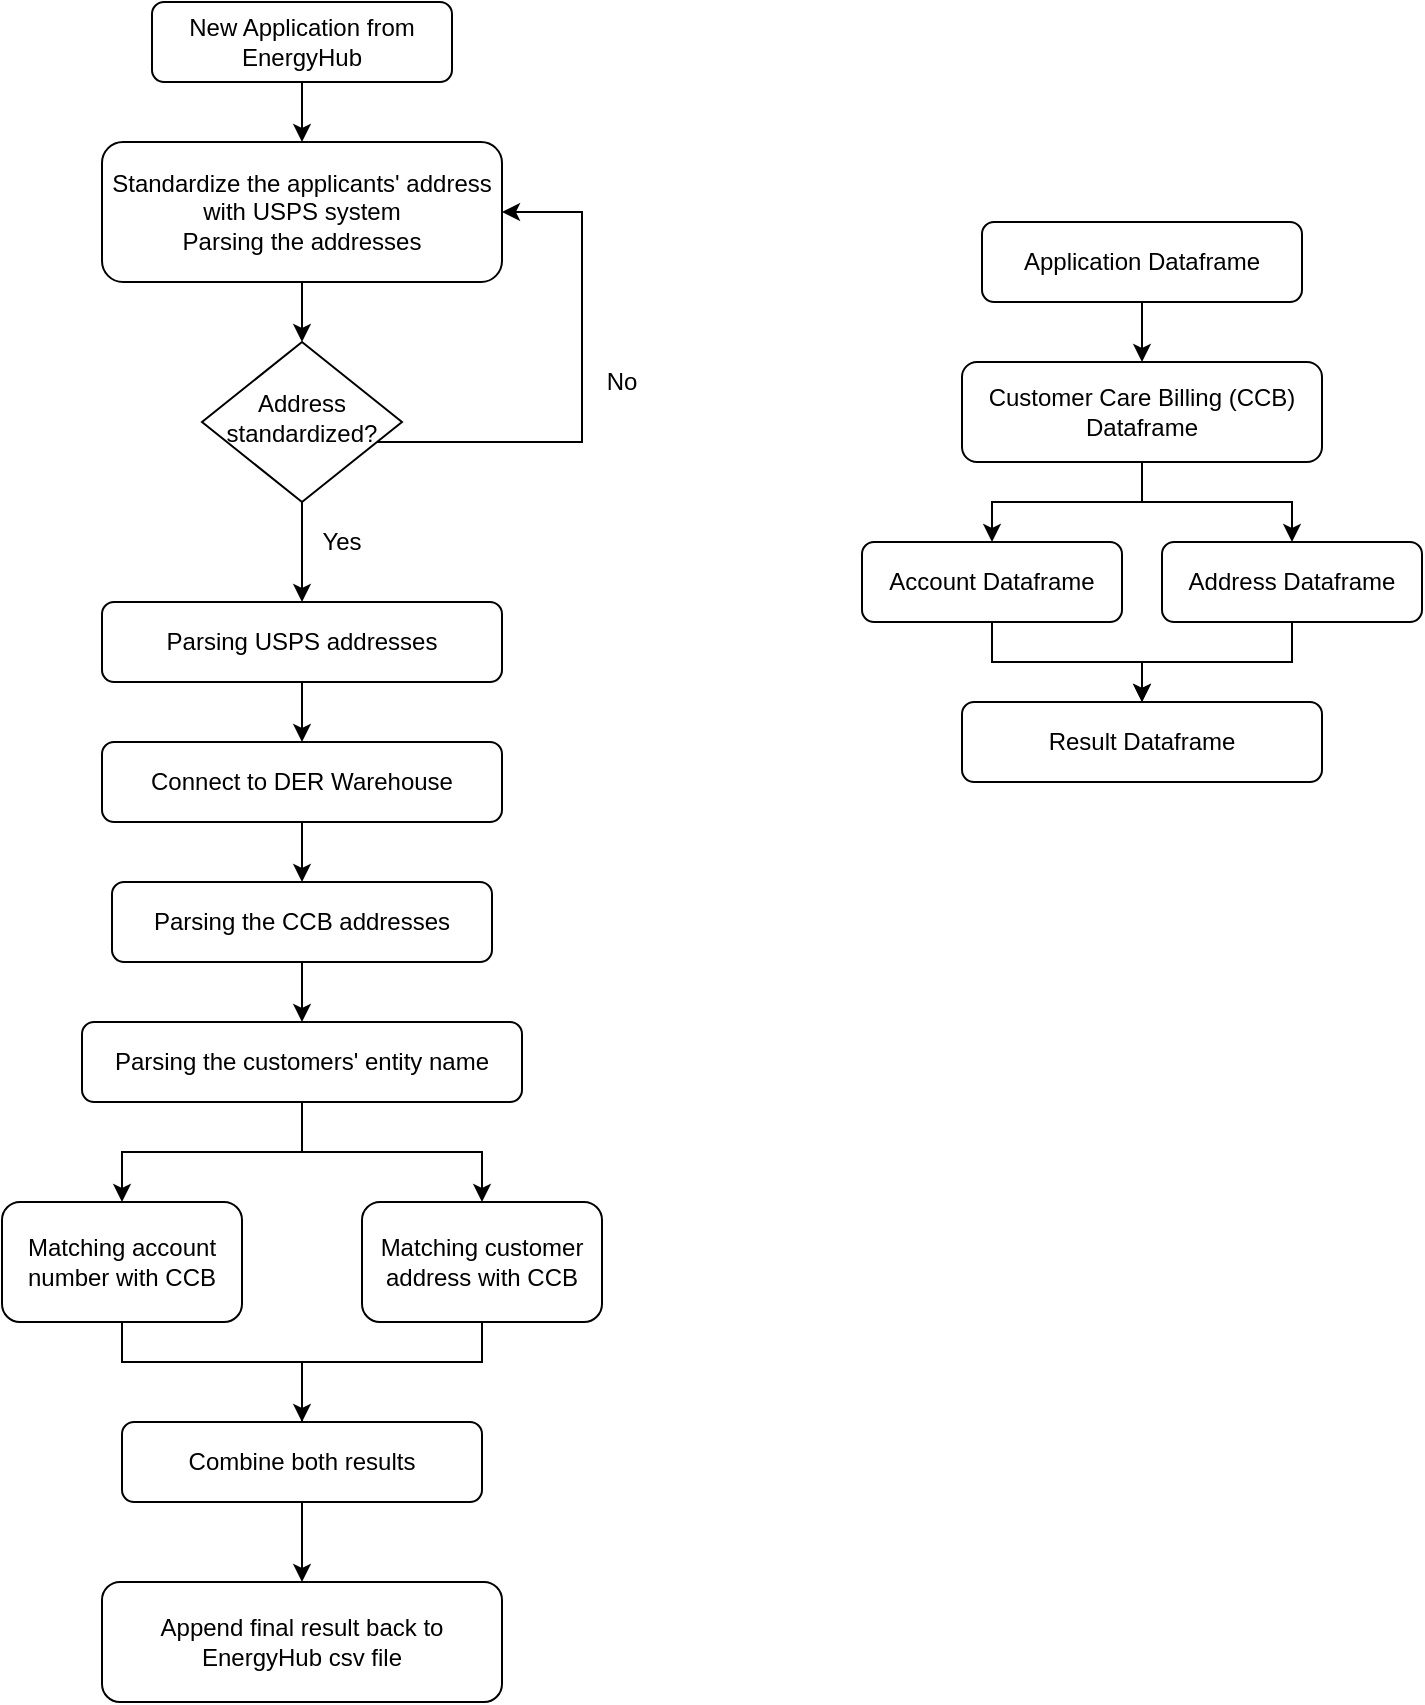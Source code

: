 <mxfile version="13.5.5" type="github">
  <diagram id="C5RBs43oDa-KdzZeNtuy" name="Page-1">
    <mxGraphModel dx="1517" dy="1025" grid="1" gridSize="10" guides="1" tooltips="1" connect="1" arrows="1" fold="1" page="1" pageScale="1" pageWidth="827" pageHeight="1169" math="0" shadow="0">
      <root>
        <mxCell id="WIyWlLk6GJQsqaUBKTNV-0" />
        <mxCell id="WIyWlLk6GJQsqaUBKTNV-1" parent="WIyWlLk6GJQsqaUBKTNV-0" />
        <mxCell id="HHsFAeuTzGe_5ZLNcvfG-2" value="" style="edgeStyle=orthogonalEdgeStyle;rounded=0;orthogonalLoop=1;jettySize=auto;html=1;" parent="WIyWlLk6GJQsqaUBKTNV-1" source="WIyWlLk6GJQsqaUBKTNV-3" target="HHsFAeuTzGe_5ZLNcvfG-0" edge="1">
          <mxGeometry relative="1" as="geometry" />
        </mxCell>
        <mxCell id="WIyWlLk6GJQsqaUBKTNV-3" value="New Application from EnergyHub" style="rounded=1;whiteSpace=wrap;html=1;fontSize=12;glass=0;strokeWidth=1;shadow=0;" parent="WIyWlLk6GJQsqaUBKTNV-1" vertex="1">
          <mxGeometry x="145" y="60" width="150" height="40" as="geometry" />
        </mxCell>
        <mxCell id="HHsFAeuTzGe_5ZLNcvfG-4" style="edgeStyle=orthogonalEdgeStyle;rounded=0;orthogonalLoop=1;jettySize=auto;html=1;entryX=1;entryY=0.5;entryDx=0;entryDy=0;" parent="WIyWlLk6GJQsqaUBKTNV-1" source="WIyWlLk6GJQsqaUBKTNV-10" target="HHsFAeuTzGe_5ZLNcvfG-0" edge="1">
          <mxGeometry relative="1" as="geometry">
            <mxPoint x="360" y="210" as="targetPoint" />
            <Array as="points">
              <mxPoint x="360" y="280" />
              <mxPoint x="360" y="165" />
            </Array>
          </mxGeometry>
        </mxCell>
        <mxCell id="HHsFAeuTzGe_5ZLNcvfG-38" style="edgeStyle=orthogonalEdgeStyle;rounded=0;orthogonalLoop=1;jettySize=auto;html=1;entryX=0.5;entryY=0;entryDx=0;entryDy=0;" parent="WIyWlLk6GJQsqaUBKTNV-1" source="WIyWlLk6GJQsqaUBKTNV-10" target="HHsFAeuTzGe_5ZLNcvfG-37" edge="1">
          <mxGeometry relative="1" as="geometry" />
        </mxCell>
        <mxCell id="WIyWlLk6GJQsqaUBKTNV-10" value="Address standardized?" style="rhombus;whiteSpace=wrap;html=1;shadow=0;fontFamily=Helvetica;fontSize=12;align=center;strokeWidth=1;spacing=6;spacingTop=-4;" parent="WIyWlLk6GJQsqaUBKTNV-1" vertex="1">
          <mxGeometry x="170" y="230" width="100" height="80" as="geometry" />
        </mxCell>
        <mxCell id="HHsFAeuTzGe_5ZLNcvfG-3" value="" style="edgeStyle=orthogonalEdgeStyle;rounded=0;orthogonalLoop=1;jettySize=auto;html=1;" parent="WIyWlLk6GJQsqaUBKTNV-1" source="HHsFAeuTzGe_5ZLNcvfG-0" target="WIyWlLk6GJQsqaUBKTNV-10" edge="1">
          <mxGeometry relative="1" as="geometry" />
        </mxCell>
        <mxCell id="HHsFAeuTzGe_5ZLNcvfG-0" value="&lt;div&gt;Standardize the applicants&#39; address with USPS system&lt;/div&gt;&lt;div&gt;Parsing the addresses&lt;br&gt;&lt;/div&gt;" style="rounded=1;whiteSpace=wrap;html=1;" parent="WIyWlLk6GJQsqaUBKTNV-1" vertex="1">
          <mxGeometry x="120" y="130" width="200" height="70" as="geometry" />
        </mxCell>
        <mxCell id="HHsFAeuTzGe_5ZLNcvfG-5" value="No" style="text;html=1;strokeColor=none;fillColor=none;align=center;verticalAlign=middle;whiteSpace=wrap;rounded=0;" parent="WIyWlLk6GJQsqaUBKTNV-1" vertex="1">
          <mxGeometry x="360" y="240" width="40" height="20" as="geometry" />
        </mxCell>
        <mxCell id="HHsFAeuTzGe_5ZLNcvfG-33" style="edgeStyle=orthogonalEdgeStyle;rounded=0;orthogonalLoop=1;jettySize=auto;html=1;entryX=0.5;entryY=0;entryDx=0;entryDy=0;" parent="WIyWlLk6GJQsqaUBKTNV-1" source="HHsFAeuTzGe_5ZLNcvfG-6" target="HHsFAeuTzGe_5ZLNcvfG-28" edge="1">
          <mxGeometry relative="1" as="geometry" />
        </mxCell>
        <mxCell id="HHsFAeuTzGe_5ZLNcvfG-6" value="&lt;div align=&quot;center&quot;&gt;Connect to DER Warehouse&lt;br&gt;&lt;/div&gt;" style="rounded=1;whiteSpace=wrap;html=1;align=center;" parent="WIyWlLk6GJQsqaUBKTNV-1" vertex="1">
          <mxGeometry x="120" y="430" width="200" height="40" as="geometry" />
        </mxCell>
        <mxCell id="HHsFAeuTzGe_5ZLNcvfG-8" value="Yes" style="text;html=1;strokeColor=none;fillColor=none;align=center;verticalAlign=middle;whiteSpace=wrap;rounded=0;" parent="WIyWlLk6GJQsqaUBKTNV-1" vertex="1">
          <mxGeometry x="220" y="320" width="40" height="20" as="geometry" />
        </mxCell>
        <mxCell id="HHsFAeuTzGe_5ZLNcvfG-23" style="edgeStyle=orthogonalEdgeStyle;rounded=0;orthogonalLoop=1;jettySize=auto;html=1;entryX=0.5;entryY=0;entryDx=0;entryDy=0;" parent="WIyWlLk6GJQsqaUBKTNV-1" source="HHsFAeuTzGe_5ZLNcvfG-9" target="HHsFAeuTzGe_5ZLNcvfG-22" edge="1">
          <mxGeometry relative="1" as="geometry">
            <Array as="points">
              <mxPoint x="130" y="740" />
              <mxPoint x="220" y="740" />
              <mxPoint x="220" y="790" />
            </Array>
          </mxGeometry>
        </mxCell>
        <mxCell id="HHsFAeuTzGe_5ZLNcvfG-9" value="Matching account number with CCB" style="rounded=1;whiteSpace=wrap;html=1;" parent="WIyWlLk6GJQsqaUBKTNV-1" vertex="1">
          <mxGeometry x="70" y="660" width="120" height="60" as="geometry" />
        </mxCell>
        <mxCell id="HHsFAeuTzGe_5ZLNcvfG-25" value="" style="edgeStyle=orthogonalEdgeStyle;rounded=0;orthogonalLoop=1;jettySize=auto;html=1;" parent="WIyWlLk6GJQsqaUBKTNV-1" source="HHsFAeuTzGe_5ZLNcvfG-10" target="HHsFAeuTzGe_5ZLNcvfG-22" edge="1">
          <mxGeometry relative="1" as="geometry">
            <Array as="points">
              <mxPoint x="310" y="740" />
              <mxPoint x="220" y="740" />
            </Array>
          </mxGeometry>
        </mxCell>
        <mxCell id="HHsFAeuTzGe_5ZLNcvfG-10" value="Matching customer address with CCB" style="rounded=1;whiteSpace=wrap;html=1;" parent="WIyWlLk6GJQsqaUBKTNV-1" vertex="1">
          <mxGeometry x="250" y="660" width="120" height="60" as="geometry" />
        </mxCell>
        <mxCell id="HHsFAeuTzGe_5ZLNcvfG-15" value="" style="edgeStyle=orthogonalEdgeStyle;rounded=0;orthogonalLoop=1;jettySize=auto;html=1;" parent="WIyWlLk6GJQsqaUBKTNV-1" source="HHsFAeuTzGe_5ZLNcvfG-11" target="HHsFAeuTzGe_5ZLNcvfG-13" edge="1">
          <mxGeometry relative="1" as="geometry" />
        </mxCell>
        <mxCell id="HHsFAeuTzGe_5ZLNcvfG-16" style="edgeStyle=orthogonalEdgeStyle;rounded=0;orthogonalLoop=1;jettySize=auto;html=1;exitX=0.5;exitY=1;exitDx=0;exitDy=0;" parent="WIyWlLk6GJQsqaUBKTNV-1" source="HHsFAeuTzGe_5ZLNcvfG-11" target="HHsFAeuTzGe_5ZLNcvfG-12" edge="1">
          <mxGeometry relative="1" as="geometry" />
        </mxCell>
        <mxCell id="HHsFAeuTzGe_5ZLNcvfG-11" value="Customer Care Billing (CCB) Dataframe" style="rounded=1;whiteSpace=wrap;html=1;" parent="WIyWlLk6GJQsqaUBKTNV-1" vertex="1">
          <mxGeometry x="550" y="240" width="180" height="50" as="geometry" />
        </mxCell>
        <mxCell id="HHsFAeuTzGe_5ZLNcvfG-26" value="" style="edgeStyle=orthogonalEdgeStyle;rounded=0;orthogonalLoop=1;jettySize=auto;html=1;" parent="WIyWlLk6GJQsqaUBKTNV-1" source="HHsFAeuTzGe_5ZLNcvfG-12" target="HHsFAeuTzGe_5ZLNcvfG-19" edge="1">
          <mxGeometry relative="1" as="geometry" />
        </mxCell>
        <mxCell id="HHsFAeuTzGe_5ZLNcvfG-12" value="Account Dataframe" style="rounded=1;whiteSpace=wrap;html=1;" parent="WIyWlLk6GJQsqaUBKTNV-1" vertex="1">
          <mxGeometry x="500" y="330" width="130" height="40" as="geometry" />
        </mxCell>
        <mxCell id="HHsFAeuTzGe_5ZLNcvfG-27" value="" style="edgeStyle=orthogonalEdgeStyle;rounded=0;orthogonalLoop=1;jettySize=auto;html=1;" parent="WIyWlLk6GJQsqaUBKTNV-1" source="HHsFAeuTzGe_5ZLNcvfG-13" target="HHsFAeuTzGe_5ZLNcvfG-19" edge="1">
          <mxGeometry relative="1" as="geometry" />
        </mxCell>
        <mxCell id="HHsFAeuTzGe_5ZLNcvfG-13" value="Address Dataframe" style="rounded=1;whiteSpace=wrap;html=1;" parent="WIyWlLk6GJQsqaUBKTNV-1" vertex="1">
          <mxGeometry x="650" y="330" width="130" height="40" as="geometry" />
        </mxCell>
        <mxCell id="HHsFAeuTzGe_5ZLNcvfG-18" style="edgeStyle=orthogonalEdgeStyle;rounded=0;orthogonalLoop=1;jettySize=auto;html=1;exitX=0.5;exitY=1;exitDx=0;exitDy=0;entryX=0.5;entryY=0;entryDx=0;entryDy=0;" parent="WIyWlLk6GJQsqaUBKTNV-1" source="HHsFAeuTzGe_5ZLNcvfG-14" target="HHsFAeuTzGe_5ZLNcvfG-11" edge="1">
          <mxGeometry relative="1" as="geometry" />
        </mxCell>
        <mxCell id="HHsFAeuTzGe_5ZLNcvfG-14" value="Application Dataframe" style="rounded=1;whiteSpace=wrap;html=1;" parent="WIyWlLk6GJQsqaUBKTNV-1" vertex="1">
          <mxGeometry x="560" y="170" width="160" height="40" as="geometry" />
        </mxCell>
        <mxCell id="HHsFAeuTzGe_5ZLNcvfG-19" value="Result Dataframe" style="rounded=1;whiteSpace=wrap;html=1;" parent="WIyWlLk6GJQsqaUBKTNV-1" vertex="1">
          <mxGeometry x="550" y="410" width="180" height="40" as="geometry" />
        </mxCell>
        <mxCell id="u-XyicLIdqL0nX7QHhL3-1" value="" style="edgeStyle=orthogonalEdgeStyle;rounded=0;orthogonalLoop=1;jettySize=auto;html=1;" edge="1" parent="WIyWlLk6GJQsqaUBKTNV-1" source="HHsFAeuTzGe_5ZLNcvfG-22" target="u-XyicLIdqL0nX7QHhL3-0">
          <mxGeometry relative="1" as="geometry" />
        </mxCell>
        <mxCell id="HHsFAeuTzGe_5ZLNcvfG-22" value="Combine both results" style="rounded=1;whiteSpace=wrap;html=1;" parent="WIyWlLk6GJQsqaUBKTNV-1" vertex="1">
          <mxGeometry x="130" y="770" width="180" height="40" as="geometry" />
        </mxCell>
        <mxCell id="HHsFAeuTzGe_5ZLNcvfG-34" value="" style="edgeStyle=orthogonalEdgeStyle;rounded=0;orthogonalLoop=1;jettySize=auto;html=1;" parent="WIyWlLk6GJQsqaUBKTNV-1" source="HHsFAeuTzGe_5ZLNcvfG-28" target="HHsFAeuTzGe_5ZLNcvfG-29" edge="1">
          <mxGeometry relative="1" as="geometry" />
        </mxCell>
        <mxCell id="HHsFAeuTzGe_5ZLNcvfG-28" value="Parsing the CCB addresses" style="rounded=1;whiteSpace=wrap;html=1;" parent="WIyWlLk6GJQsqaUBKTNV-1" vertex="1">
          <mxGeometry x="125" y="500" width="190" height="40" as="geometry" />
        </mxCell>
        <mxCell id="HHsFAeuTzGe_5ZLNcvfG-35" style="edgeStyle=orthogonalEdgeStyle;rounded=0;orthogonalLoop=1;jettySize=auto;html=1;" parent="WIyWlLk6GJQsqaUBKTNV-1" source="HHsFAeuTzGe_5ZLNcvfG-29" target="HHsFAeuTzGe_5ZLNcvfG-9" edge="1">
          <mxGeometry relative="1" as="geometry" />
        </mxCell>
        <mxCell id="HHsFAeuTzGe_5ZLNcvfG-36" style="edgeStyle=orthogonalEdgeStyle;rounded=0;orthogonalLoop=1;jettySize=auto;html=1;" parent="WIyWlLk6GJQsqaUBKTNV-1" source="HHsFAeuTzGe_5ZLNcvfG-29" target="HHsFAeuTzGe_5ZLNcvfG-10" edge="1">
          <mxGeometry relative="1" as="geometry" />
        </mxCell>
        <mxCell id="HHsFAeuTzGe_5ZLNcvfG-29" value="Parsing the customers&#39; entity name" style="rounded=1;whiteSpace=wrap;html=1;" parent="WIyWlLk6GJQsqaUBKTNV-1" vertex="1">
          <mxGeometry x="110" y="570" width="220" height="40" as="geometry" />
        </mxCell>
        <mxCell id="HHsFAeuTzGe_5ZLNcvfG-39" style="edgeStyle=orthogonalEdgeStyle;rounded=0;orthogonalLoop=1;jettySize=auto;html=1;entryX=0.5;entryY=0;entryDx=0;entryDy=0;" parent="WIyWlLk6GJQsqaUBKTNV-1" source="HHsFAeuTzGe_5ZLNcvfG-37" target="HHsFAeuTzGe_5ZLNcvfG-6" edge="1">
          <mxGeometry relative="1" as="geometry" />
        </mxCell>
        <mxCell id="HHsFAeuTzGe_5ZLNcvfG-37" value="Parsing USPS addresses" style="rounded=1;whiteSpace=wrap;html=1;" parent="WIyWlLk6GJQsqaUBKTNV-1" vertex="1">
          <mxGeometry x="120" y="360" width="200" height="40" as="geometry" />
        </mxCell>
        <mxCell id="u-XyicLIdqL0nX7QHhL3-0" value="Append final result back to EnergyHub csv file" style="rounded=1;whiteSpace=wrap;html=1;" vertex="1" parent="WIyWlLk6GJQsqaUBKTNV-1">
          <mxGeometry x="120" y="850" width="200" height="60" as="geometry" />
        </mxCell>
      </root>
    </mxGraphModel>
  </diagram>
</mxfile>
